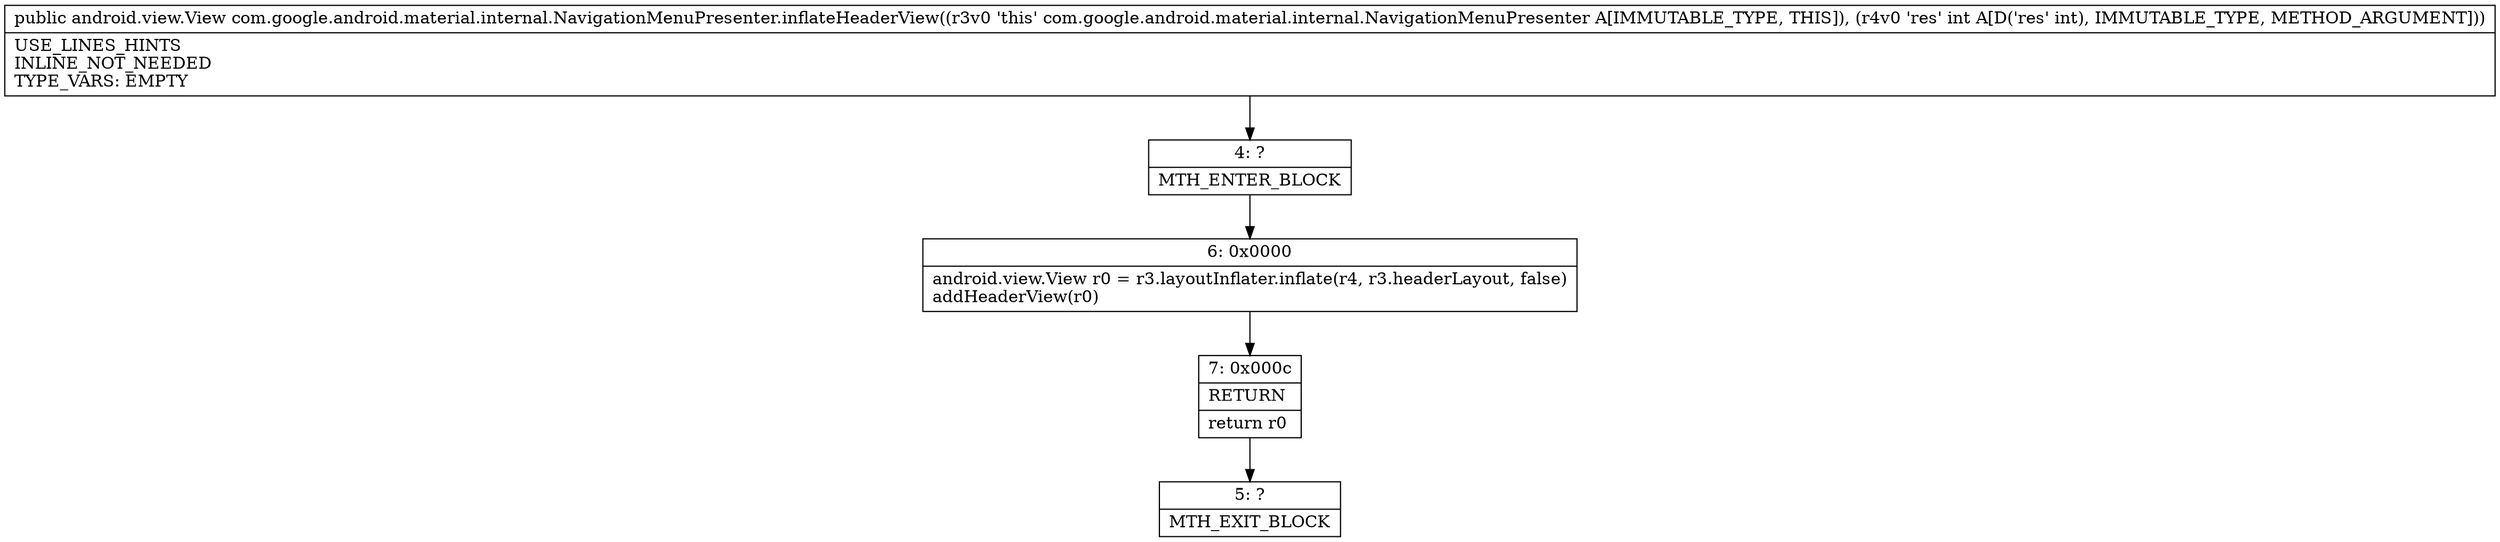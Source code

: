 digraph "CFG forcom.google.android.material.internal.NavigationMenuPresenter.inflateHeaderView(I)Landroid\/view\/View;" {
Node_4 [shape=record,label="{4\:\ ?|MTH_ENTER_BLOCK\l}"];
Node_6 [shape=record,label="{6\:\ 0x0000|android.view.View r0 = r3.layoutInflater.inflate(r4, r3.headerLayout, false)\laddHeaderView(r0)\l}"];
Node_7 [shape=record,label="{7\:\ 0x000c|RETURN\l|return r0\l}"];
Node_5 [shape=record,label="{5\:\ ?|MTH_EXIT_BLOCK\l}"];
MethodNode[shape=record,label="{public android.view.View com.google.android.material.internal.NavigationMenuPresenter.inflateHeaderView((r3v0 'this' com.google.android.material.internal.NavigationMenuPresenter A[IMMUTABLE_TYPE, THIS]), (r4v0 'res' int A[D('res' int), IMMUTABLE_TYPE, METHOD_ARGUMENT]))  | USE_LINES_HINTS\lINLINE_NOT_NEEDED\lTYPE_VARS: EMPTY\l}"];
MethodNode -> Node_4;Node_4 -> Node_6;
Node_6 -> Node_7;
Node_7 -> Node_5;
}

